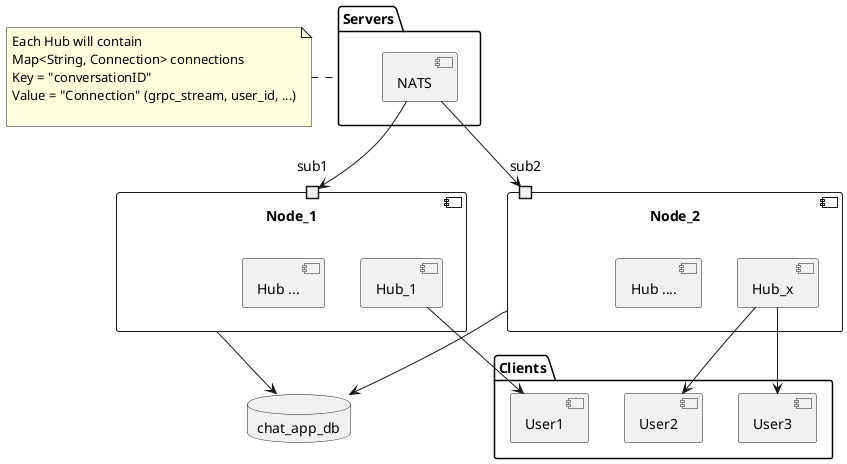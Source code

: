 @startuml

database chat_app_db {

}

Node_1 --> chat_app_db
Node_2 --> chat_app_db


package Servers {
    component Node_1 {
    component Hub_1 {
    }
    [Hub ...]

    portin sub1
    }

    component Node_2 {
    component Hub_x {
    }
    [Hub ....]

    portin sub2
    }

    component NATS {

    }
}

NATS --> sub1
NATS --> sub2

note left of Servers 
    Each Hub will contain
    Map<String, Connection> connections
    Key = "conversationID"
    Value = "Connection" (grpc_stream, user_id, ...)

end note


package Clients {
    component User1 {
    }

    component User2 {
    }

    component User3 {
    }
}

Hub_1 --> User1
Hub_x --> User2
Hub_x --> User3


@enduml
